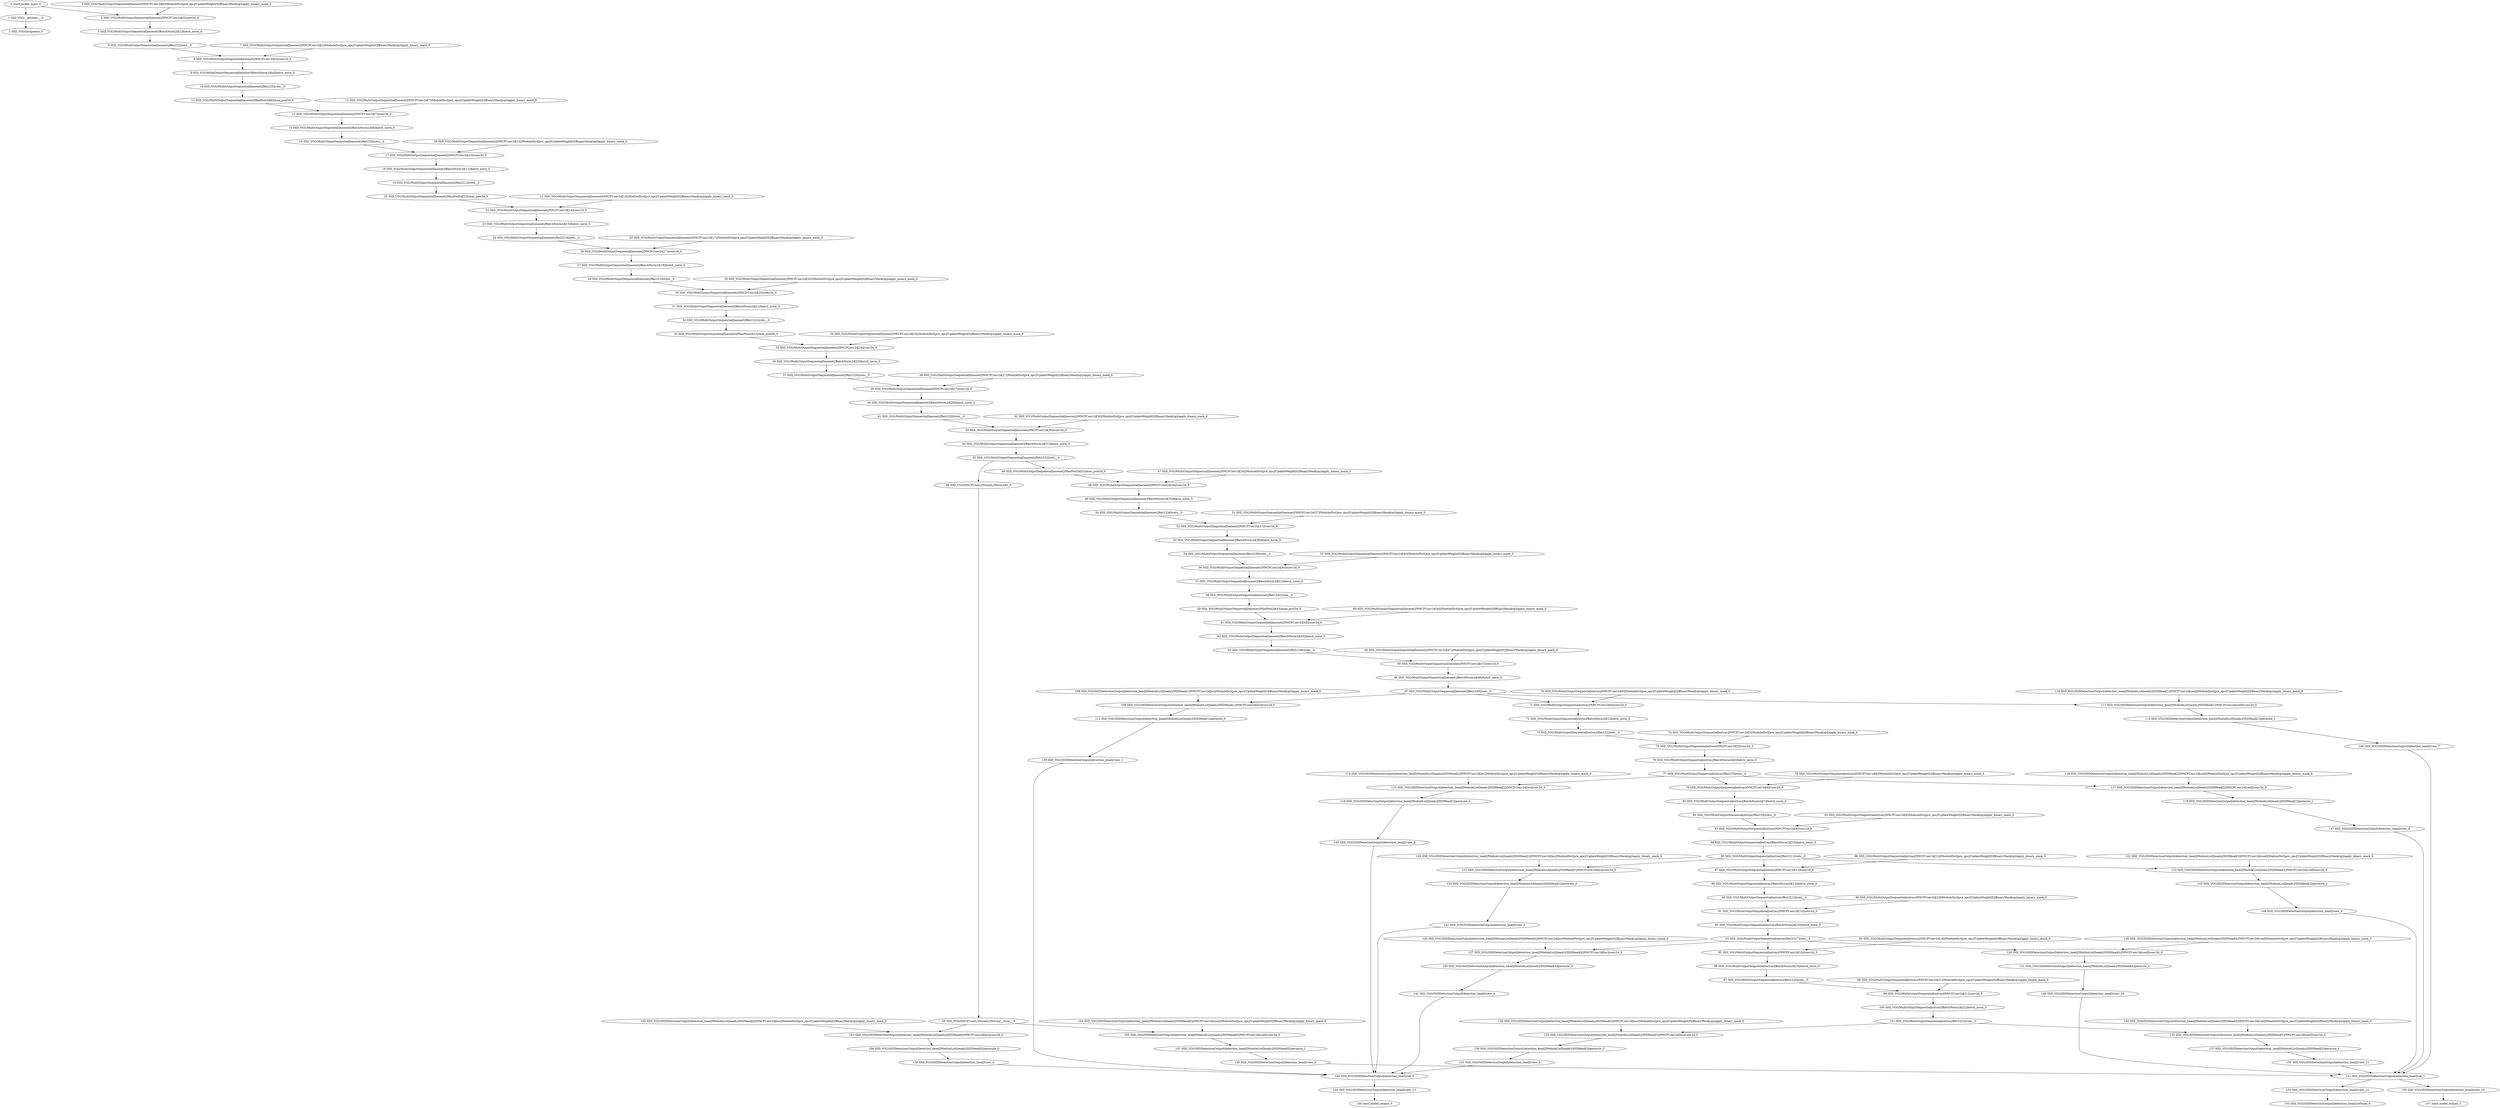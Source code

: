 strict digraph  {
"0 /nncf_model_input_0" [id=0, type=nncf_model_input];
"1 SSD_VGG/__getitem___0" [id=1, type=__getitem__];
"2 SSD_VGG/unsqueeze_0" [id=2, type=unsqueeze];
"3 SSD_VGG/MultiOutputSequential[basenet]/NNCFConv2d[0]/ModuleDict[pre_ops]/UpdateWeight[0]/BinaryMask[op]/apply_binary_mask_0" [id=3, type=apply_binary_mask];
"4 SSD_VGG/MultiOutputSequential[basenet]/NNCFConv2d[0]/conv2d_0" [id=4, type=conv2d];
"5 SSD_VGG/MultiOutputSequential[basenet]/BatchNorm2d[1]/batch_norm_0" [id=5, type=batch_norm];
"6 SSD_VGG/MultiOutputSequential[basenet]/ReLU[2]/relu__0" [id=6, type=relu_];
"7 SSD_VGG/MultiOutputSequential[basenet]/NNCFConv2d[3]/ModuleDict[pre_ops]/UpdateWeight[0]/BinaryMask[op]/apply_binary_mask_0" [id=7, type=apply_binary_mask];
"8 SSD_VGG/MultiOutputSequential[basenet]/NNCFConv2d[3]/conv2d_0" [id=8, type=conv2d];
"9 SSD_VGG/MultiOutputSequential[basenet]/BatchNorm2d[4]/batch_norm_0" [id=9, type=batch_norm];
"10 SSD_VGG/MultiOutputSequential[basenet]/ReLU[5]/relu__0" [id=10, type=relu_];
"11 SSD_VGG/MultiOutputSequential[basenet]/MaxPool2d[6]/max_pool2d_0" [id=11, type=max_pool2d];
"12 SSD_VGG/MultiOutputSequential[basenet]/NNCFConv2d[7]/ModuleDict[pre_ops]/UpdateWeight[0]/BinaryMask[op]/apply_binary_mask_0" [id=12, type=apply_binary_mask];
"13 SSD_VGG/MultiOutputSequential[basenet]/NNCFConv2d[7]/conv2d_0" [id=13, type=conv2d];
"14 SSD_VGG/MultiOutputSequential[basenet]/BatchNorm2d[8]/batch_norm_0" [id=14, type=batch_norm];
"15 SSD_VGG/MultiOutputSequential[basenet]/ReLU[9]/relu__0" [id=15, type=relu_];
"16 SSD_VGG/MultiOutputSequential[basenet]/NNCFConv2d[10]/ModuleDict[pre_ops]/UpdateWeight[0]/BinaryMask[op]/apply_binary_mask_0" [id=16, type=apply_binary_mask];
"17 SSD_VGG/MultiOutputSequential[basenet]/NNCFConv2d[10]/conv2d_0" [id=17, type=conv2d];
"18 SSD_VGG/MultiOutputSequential[basenet]/BatchNorm2d[11]/batch_norm_0" [id=18, type=batch_norm];
"19 SSD_VGG/MultiOutputSequential[basenet]/ReLU[12]/relu__0" [id=19, type=relu_];
"20 SSD_VGG/MultiOutputSequential[basenet]/MaxPool2d[13]/max_pool2d_0" [id=20, type=max_pool2d];
"21 SSD_VGG/MultiOutputSequential[basenet]/NNCFConv2d[14]/ModuleDict[pre_ops]/UpdateWeight[0]/BinaryMask[op]/apply_binary_mask_0" [id=21, type=apply_binary_mask];
"22 SSD_VGG/MultiOutputSequential[basenet]/NNCFConv2d[14]/conv2d_0" [id=22, type=conv2d];
"23 SSD_VGG/MultiOutputSequential[basenet]/BatchNorm2d[15]/batch_norm_0" [id=23, type=batch_norm];
"24 SSD_VGG/MultiOutputSequential[basenet]/ReLU[16]/relu__0" [id=24, type=relu_];
"25 SSD_VGG/MultiOutputSequential[basenet]/NNCFConv2d[17]/ModuleDict[pre_ops]/UpdateWeight[0]/BinaryMask[op]/apply_binary_mask_0" [id=25, type=apply_binary_mask];
"26 SSD_VGG/MultiOutputSequential[basenet]/NNCFConv2d[17]/conv2d_0" [id=26, type=conv2d];
"27 SSD_VGG/MultiOutputSequential[basenet]/BatchNorm2d[18]/batch_norm_0" [id=27, type=batch_norm];
"28 SSD_VGG/MultiOutputSequential[basenet]/ReLU[19]/relu__0" [id=28, type=relu_];
"29 SSD_VGG/MultiOutputSequential[basenet]/NNCFConv2d[20]/ModuleDict[pre_ops]/UpdateWeight[0]/BinaryMask[op]/apply_binary_mask_0" [id=29, type=apply_binary_mask];
"30 SSD_VGG/MultiOutputSequential[basenet]/NNCFConv2d[20]/conv2d_0" [id=30, type=conv2d];
"31 SSD_VGG/MultiOutputSequential[basenet]/BatchNorm2d[21]/batch_norm_0" [id=31, type=batch_norm];
"32 SSD_VGG/MultiOutputSequential[basenet]/ReLU[22]/relu__0" [id=32, type=relu_];
"33 SSD_VGG/MultiOutputSequential[basenet]/MaxPool2d[23]/max_pool2d_0" [id=33, type=max_pool2d];
"34 SSD_VGG/MultiOutputSequential[basenet]/NNCFConv2d[24]/ModuleDict[pre_ops]/UpdateWeight[0]/BinaryMask[op]/apply_binary_mask_0" [id=34, type=apply_binary_mask];
"35 SSD_VGG/MultiOutputSequential[basenet]/NNCFConv2d[24]/conv2d_0" [id=35, type=conv2d];
"36 SSD_VGG/MultiOutputSequential[basenet]/BatchNorm2d[25]/batch_norm_0" [id=36, type=batch_norm];
"37 SSD_VGG/MultiOutputSequential[basenet]/ReLU[26]/relu__0" [id=37, type=relu_];
"38 SSD_VGG/MultiOutputSequential[basenet]/NNCFConv2d[27]/ModuleDict[pre_ops]/UpdateWeight[0]/BinaryMask[op]/apply_binary_mask_0" [id=38, type=apply_binary_mask];
"39 SSD_VGG/MultiOutputSequential[basenet]/NNCFConv2d[27]/conv2d_0" [id=39, type=conv2d];
"40 SSD_VGG/MultiOutputSequential[basenet]/BatchNorm2d[28]/batch_norm_0" [id=40, type=batch_norm];
"41 SSD_VGG/MultiOutputSequential[basenet]/ReLU[29]/relu__0" [id=41, type=relu_];
"42 SSD_VGG/MultiOutputSequential[basenet]/NNCFConv2d[30]/ModuleDict[pre_ops]/UpdateWeight[0]/BinaryMask[op]/apply_binary_mask_0" [id=42, type=apply_binary_mask];
"43 SSD_VGG/MultiOutputSequential[basenet]/NNCFConv2d[30]/conv2d_0" [id=43, type=conv2d];
"44 SSD_VGG/MultiOutputSequential[basenet]/BatchNorm2d[31]/batch_norm_0" [id=44, type=batch_norm];
"45 SSD_VGG/MultiOutputSequential[basenet]/ReLU[32]/relu__0" [id=45, type=relu_];
"46 SSD_VGG/MultiOutputSequential[basenet]/MaxPool2d[33]/max_pool2d_0" [id=46, type=max_pool2d];
"47 SSD_VGG/MultiOutputSequential[basenet]/NNCFConv2d[34]/ModuleDict[pre_ops]/UpdateWeight[0]/BinaryMask[op]/apply_binary_mask_0" [id=47, type=apply_binary_mask];
"48 SSD_VGG/MultiOutputSequential[basenet]/NNCFConv2d[34]/conv2d_0" [id=48, type=conv2d];
"49 SSD_VGG/MultiOutputSequential[basenet]/BatchNorm2d[35]/batch_norm_0" [id=49, type=batch_norm];
"50 SSD_VGG/MultiOutputSequential[basenet]/ReLU[36]/relu__0" [id=50, type=relu_];
"51 SSD_VGG/MultiOutputSequential[basenet]/NNCFConv2d[37]/ModuleDict[pre_ops]/UpdateWeight[0]/BinaryMask[op]/apply_binary_mask_0" [id=51, type=apply_binary_mask];
"52 SSD_VGG/MultiOutputSequential[basenet]/NNCFConv2d[37]/conv2d_0" [id=52, type=conv2d];
"53 SSD_VGG/MultiOutputSequential[basenet]/BatchNorm2d[38]/batch_norm_0" [id=53, type=batch_norm];
"54 SSD_VGG/MultiOutputSequential[basenet]/ReLU[39]/relu__0" [id=54, type=relu_];
"55 SSD_VGG/MultiOutputSequential[basenet]/NNCFConv2d[40]/ModuleDict[pre_ops]/UpdateWeight[0]/BinaryMask[op]/apply_binary_mask_0" [id=55, type=apply_binary_mask];
"56 SSD_VGG/MultiOutputSequential[basenet]/NNCFConv2d[40]/conv2d_0" [id=56, type=conv2d];
"57 SSD_VGG/MultiOutputSequential[basenet]/BatchNorm2d[41]/batch_norm_0" [id=57, type=batch_norm];
"58 SSD_VGG/MultiOutputSequential[basenet]/ReLU[42]/relu__0" [id=58, type=relu_];
"59 SSD_VGG/MultiOutputSequential[basenet]/MaxPool2d[43]/max_pool2d_0" [id=59, type=max_pool2d];
"60 SSD_VGG/MultiOutputSequential[basenet]/NNCFConv2d[44]/ModuleDict[pre_ops]/UpdateWeight[0]/BinaryMask[op]/apply_binary_mask_0" [id=60, type=apply_binary_mask];
"61 SSD_VGG/MultiOutputSequential[basenet]/NNCFConv2d[44]/conv2d_0" [id=61, type=conv2d];
"62 SSD_VGG/MultiOutputSequential[basenet]/BatchNorm2d[45]/batch_norm_0" [id=62, type=batch_norm];
"63 SSD_VGG/MultiOutputSequential[basenet]/ReLU[46]/relu__0" [id=63, type=relu_];
"64 SSD_VGG/MultiOutputSequential[basenet]/NNCFConv2d[47]/ModuleDict[pre_ops]/UpdateWeight[0]/BinaryMask[op]/apply_binary_mask_0" [id=64, type=apply_binary_mask];
"65 SSD_VGG/MultiOutputSequential[basenet]/NNCFConv2d[47]/conv2d_0" [id=65, type=conv2d];
"66 SSD_VGG/MultiOutputSequential[basenet]/BatchNorm2d[48]/batch_norm_0" [id=66, type=batch_norm];
"67 SSD_VGG/MultiOutputSequential[basenet]/ReLU[49]/relu__0" [id=67, type=relu_];
"68 SSD_VGG/NNCFUserL2Norm[L2Norm]/div_0" [id=68, type=div];
"69 SSD_VGG/NNCFUserL2Norm[L2Norm]/__rmul___0" [id=69, type=__rmul__];
"70 SSD_VGG/MultiOutputSequential[extras]/NNCFConv2d[0]/ModuleDict[pre_ops]/UpdateWeight[0]/BinaryMask[op]/apply_binary_mask_0" [id=70, type=apply_binary_mask];
"71 SSD_VGG/MultiOutputSequential[extras]/NNCFConv2d[0]/conv2d_0" [id=71, type=conv2d];
"72 SSD_VGG/MultiOutputSequential[extras]/BatchNorm2d[1]/batch_norm_0" [id=72, type=batch_norm];
"73 SSD_VGG/MultiOutputSequential[extras]/ReLU[2]/relu__0" [id=73, type=relu_];
"74 SSD_VGG/MultiOutputSequential[extras]/NNCFConv2d[3]/ModuleDict[pre_ops]/UpdateWeight[0]/BinaryMask[op]/apply_binary_mask_0" [id=74, type=apply_binary_mask];
"75 SSD_VGG/MultiOutputSequential[extras]/NNCFConv2d[3]/conv2d_0" [id=75, type=conv2d];
"76 SSD_VGG/MultiOutputSequential[extras]/BatchNorm2d[4]/batch_norm_0" [id=76, type=batch_norm];
"77 SSD_VGG/MultiOutputSequential[extras]/ReLU[5]/relu__0" [id=77, type=relu_];
"78 SSD_VGG/MultiOutputSequential[extras]/NNCFConv2d[6]/ModuleDict[pre_ops]/UpdateWeight[0]/BinaryMask[op]/apply_binary_mask_0" [id=78, type=apply_binary_mask];
"79 SSD_VGG/MultiOutputSequential[extras]/NNCFConv2d[6]/conv2d_0" [id=79, type=conv2d];
"80 SSD_VGG/MultiOutputSequential[extras]/BatchNorm2d[7]/batch_norm_0" [id=80, type=batch_norm];
"81 SSD_VGG/MultiOutputSequential[extras]/ReLU[8]/relu__0" [id=81, type=relu_];
"82 SSD_VGG/MultiOutputSequential[extras]/NNCFConv2d[9]/ModuleDict[pre_ops]/UpdateWeight[0]/BinaryMask[op]/apply_binary_mask_0" [id=82, type=apply_binary_mask];
"83 SSD_VGG/MultiOutputSequential[extras]/NNCFConv2d[9]/conv2d_0" [id=83, type=conv2d];
"84 SSD_VGG/MultiOutputSequential[extras]/BatchNorm2d[10]/batch_norm_0" [id=84, type=batch_norm];
"85 SSD_VGG/MultiOutputSequential[extras]/ReLU[11]/relu__0" [id=85, type=relu_];
"86 SSD_VGG/MultiOutputSequential[extras]/NNCFConv2d[12]/ModuleDict[pre_ops]/UpdateWeight[0]/BinaryMask[op]/apply_binary_mask_0" [id=86, type=apply_binary_mask];
"87 SSD_VGG/MultiOutputSequential[extras]/NNCFConv2d[12]/conv2d_0" [id=87, type=conv2d];
"88 SSD_VGG/MultiOutputSequential[extras]/BatchNorm2d[13]/batch_norm_0" [id=88, type=batch_norm];
"89 SSD_VGG/MultiOutputSequential[extras]/ReLU[14]/relu__0" [id=89, type=relu_];
"90 SSD_VGG/MultiOutputSequential[extras]/NNCFConv2d[15]/ModuleDict[pre_ops]/UpdateWeight[0]/BinaryMask[op]/apply_binary_mask_0" [id=90, type=apply_binary_mask];
"91 SSD_VGG/MultiOutputSequential[extras]/NNCFConv2d[15]/conv2d_0" [id=91, type=conv2d];
"92 SSD_VGG/MultiOutputSequential[extras]/BatchNorm2d[16]/batch_norm_0" [id=92, type=batch_norm];
"93 SSD_VGG/MultiOutputSequential[extras]/ReLU[17]/relu__0" [id=93, type=relu_];
"94 SSD_VGG/MultiOutputSequential[extras]/NNCFConv2d[18]/ModuleDict[pre_ops]/UpdateWeight[0]/BinaryMask[op]/apply_binary_mask_0" [id=94, type=apply_binary_mask];
"95 SSD_VGG/MultiOutputSequential[extras]/NNCFConv2d[18]/conv2d_0" [id=95, type=conv2d];
"96 SSD_VGG/MultiOutputSequential[extras]/BatchNorm2d[19]/batch_norm_0" [id=96, type=batch_norm];
"97 SSD_VGG/MultiOutputSequential[extras]/ReLU[20]/relu__0" [id=97, type=relu_];
"98 SSD_VGG/MultiOutputSequential[extras]/NNCFConv2d[21]/ModuleDict[pre_ops]/UpdateWeight[0]/BinaryMask[op]/apply_binary_mask_0" [id=98, type=apply_binary_mask];
"99 SSD_VGG/MultiOutputSequential[extras]/NNCFConv2d[21]/conv2d_0" [id=99, type=conv2d];
"100 SSD_VGG/MultiOutputSequential[extras]/BatchNorm2d[22]/batch_norm_0" [id=100, type=batch_norm];
"101 SSD_VGG/MultiOutputSequential[extras]/ReLU[23]/relu__0" [id=101, type=relu_];
"102 SSD_VGG/SSDDetectionOutput[detection_head]/ModuleList[heads]/SSDHead[0]/NNCFConv2d[loc]/ModuleDict[pre_ops]/UpdateWeight[0]/BinaryMask[op]/apply_binary_mask_0" [id=102, type=apply_binary_mask];
"103 SSD_VGG/SSDDetectionOutput[detection_head]/ModuleList[heads]/SSDHead[0]/NNCFConv2d[loc]/conv2d_0" [id=103, type=conv2d];
"104 SSD_VGG/SSDDetectionOutput[detection_head]/ModuleList[heads]/SSDHead[0]/NNCFConv2d[conf]/ModuleDict[pre_ops]/UpdateWeight[0]/BinaryMask[op]/apply_binary_mask_0" [id=104, type=apply_binary_mask];
"105 SSD_VGG/SSDDetectionOutput[detection_head]/ModuleList[heads]/SSDHead[0]/NNCFConv2d[conf]/conv2d_0" [id=105, type=conv2d];
"106 SSD_VGG/SSDDetectionOutput[detection_head]/ModuleList[heads]/SSDHead[0]/permute_0" [id=106, type=permute];
"107 SSD_VGG/SSDDetectionOutput[detection_head]/ModuleList[heads]/SSDHead[0]/permute_1" [id=107, type=permute];
"108 SSD_VGG/SSDDetectionOutput[detection_head]/ModuleList[heads]/SSDHead[1]/NNCFConv2d[loc]/ModuleDict[pre_ops]/UpdateWeight[0]/BinaryMask[op]/apply_binary_mask_0" [id=108, type=apply_binary_mask];
"109 SSD_VGG/SSDDetectionOutput[detection_head]/ModuleList[heads]/SSDHead[1]/NNCFConv2d[loc]/conv2d_0" [id=109, type=conv2d];
"110 SSD_VGG/SSDDetectionOutput[detection_head]/ModuleList[heads]/SSDHead[1]/NNCFConv2d[conf]/ModuleDict[pre_ops]/UpdateWeight[0]/BinaryMask[op]/apply_binary_mask_0" [id=110, type=apply_binary_mask];
"111 SSD_VGG/SSDDetectionOutput[detection_head]/ModuleList[heads]/SSDHead[1]/NNCFConv2d[conf]/conv2d_0" [id=111, type=conv2d];
"112 SSD_VGG/SSDDetectionOutput[detection_head]/ModuleList[heads]/SSDHead[1]/permute_0" [id=112, type=permute];
"113 SSD_VGG/SSDDetectionOutput[detection_head]/ModuleList[heads]/SSDHead[1]/permute_1" [id=113, type=permute];
"114 SSD_VGG/SSDDetectionOutput[detection_head]/ModuleList[heads]/SSDHead[2]/NNCFConv2d[loc]/ModuleDict[pre_ops]/UpdateWeight[0]/BinaryMask[op]/apply_binary_mask_0" [id=114, type=apply_binary_mask];
"115 SSD_VGG/SSDDetectionOutput[detection_head]/ModuleList[heads]/SSDHead[2]/NNCFConv2d[loc]/conv2d_0" [id=115, type=conv2d];
"116 SSD_VGG/SSDDetectionOutput[detection_head]/ModuleList[heads]/SSDHead[2]/NNCFConv2d[conf]/ModuleDict[pre_ops]/UpdateWeight[0]/BinaryMask[op]/apply_binary_mask_0" [id=116, type=apply_binary_mask];
"117 SSD_VGG/SSDDetectionOutput[detection_head]/ModuleList[heads]/SSDHead[2]/NNCFConv2d[conf]/conv2d_0" [id=117, type=conv2d];
"118 SSD_VGG/SSDDetectionOutput[detection_head]/ModuleList[heads]/SSDHead[2]/permute_0" [id=118, type=permute];
"119 SSD_VGG/SSDDetectionOutput[detection_head]/ModuleList[heads]/SSDHead[2]/permute_1" [id=119, type=permute];
"120 SSD_VGG/SSDDetectionOutput[detection_head]/ModuleList[heads]/SSDHead[3]/NNCFConv2d[loc]/ModuleDict[pre_ops]/UpdateWeight[0]/BinaryMask[op]/apply_binary_mask_0" [id=120, type=apply_binary_mask];
"121 SSD_VGG/SSDDetectionOutput[detection_head]/ModuleList[heads]/SSDHead[3]/NNCFConv2d[loc]/conv2d_0" [id=121, type=conv2d];
"122 SSD_VGG/SSDDetectionOutput[detection_head]/ModuleList[heads]/SSDHead[3]/NNCFConv2d[conf]/ModuleDict[pre_ops]/UpdateWeight[0]/BinaryMask[op]/apply_binary_mask_0" [id=122, type=apply_binary_mask];
"123 SSD_VGG/SSDDetectionOutput[detection_head]/ModuleList[heads]/SSDHead[3]/NNCFConv2d[conf]/conv2d_0" [id=123, type=conv2d];
"124 SSD_VGG/SSDDetectionOutput[detection_head]/ModuleList[heads]/SSDHead[3]/permute_0" [id=124, type=permute];
"125 SSD_VGG/SSDDetectionOutput[detection_head]/ModuleList[heads]/SSDHead[3]/permute_1" [id=125, type=permute];
"126 SSD_VGG/SSDDetectionOutput[detection_head]/ModuleList[heads]/SSDHead[4]/NNCFConv2d[loc]/ModuleDict[pre_ops]/UpdateWeight[0]/BinaryMask[op]/apply_binary_mask_0" [id=126, type=apply_binary_mask];
"127 SSD_VGG/SSDDetectionOutput[detection_head]/ModuleList[heads]/SSDHead[4]/NNCFConv2d[loc]/conv2d_0" [id=127, type=conv2d];
"128 SSD_VGG/SSDDetectionOutput[detection_head]/ModuleList[heads]/SSDHead[4]/NNCFConv2d[conf]/ModuleDict[pre_ops]/UpdateWeight[0]/BinaryMask[op]/apply_binary_mask_0" [id=128, type=apply_binary_mask];
"129 SSD_VGG/SSDDetectionOutput[detection_head]/ModuleList[heads]/SSDHead[4]/NNCFConv2d[conf]/conv2d_0" [id=129, type=conv2d];
"130 SSD_VGG/SSDDetectionOutput[detection_head]/ModuleList[heads]/SSDHead[4]/permute_0" [id=130, type=permute];
"131 SSD_VGG/SSDDetectionOutput[detection_head]/ModuleList[heads]/SSDHead[4]/permute_1" [id=131, type=permute];
"132 SSD_VGG/SSDDetectionOutput[detection_head]/ModuleList[heads]/SSDHead[5]/NNCFConv2d[loc]/ModuleDict[pre_ops]/UpdateWeight[0]/BinaryMask[op]/apply_binary_mask_0" [id=132, type=apply_binary_mask];
"133 SSD_VGG/SSDDetectionOutput[detection_head]/ModuleList[heads]/SSDHead[5]/NNCFConv2d[loc]/conv2d_0" [id=133, type=conv2d];
"134 SSD_VGG/SSDDetectionOutput[detection_head]/ModuleList[heads]/SSDHead[5]/NNCFConv2d[conf]/ModuleDict[pre_ops]/UpdateWeight[0]/BinaryMask[op]/apply_binary_mask_0" [id=134, type=apply_binary_mask];
"135 SSD_VGG/SSDDetectionOutput[detection_head]/ModuleList[heads]/SSDHead[5]/NNCFConv2d[conf]/conv2d_0" [id=135, type=conv2d];
"136 SSD_VGG/SSDDetectionOutput[detection_head]/ModuleList[heads]/SSDHead[5]/permute_0" [id=136, type=permute];
"137 SSD_VGG/SSDDetectionOutput[detection_head]/ModuleList[heads]/SSDHead[5]/permute_1" [id=137, type=permute];
"138 SSD_VGG/SSDDetectionOutput[detection_head]/view_0" [id=138, type=view];
"139 SSD_VGG/SSDDetectionOutput[detection_head]/view_1" [id=139, type=view];
"140 SSD_VGG/SSDDetectionOutput[detection_head]/view_2" [id=140, type=view];
"141 SSD_VGG/SSDDetectionOutput[detection_head]/view_3" [id=141, type=view];
"142 SSD_VGG/SSDDetectionOutput[detection_head]/view_4" [id=142, type=view];
"143 SSD_VGG/SSDDetectionOutput[detection_head]/view_5" [id=143, type=view];
"144 SSD_VGG/SSDDetectionOutput[detection_head]/cat_0" [id=144, type=cat];
"145 SSD_VGG/SSDDetectionOutput[detection_head]/view_6" [id=145, type=view];
"146 SSD_VGG/SSDDetectionOutput[detection_head]/view_7" [id=146, type=view];
"147 SSD_VGG/SSDDetectionOutput[detection_head]/view_8" [id=147, type=view];
"148 SSD_VGG/SSDDetectionOutput[detection_head]/view_9" [id=148, type=view];
"149 SSD_VGG/SSDDetectionOutput[detection_head]/view_10" [id=149, type=view];
"150 SSD_VGG/SSDDetectionOutput[detection_head]/view_11" [id=150, type=view];
"151 SSD_VGG/SSDDetectionOutput[detection_head]/cat_1" [id=151, type=cat];
"152 SSD_VGG/SSDDetectionOutput[detection_head]/view_12" [id=152, type=view];
"153 SSD_VGG/SSDDetectionOutput[detection_head]/softmax_0" [id=153, type=softmax];
"154 SSD_VGG/SSDDetectionOutput[detection_head]/view_13" [id=154, type=view];
"155 SSD_VGG/SSDDetectionOutput[detection_head]/view_14" [id=155, type=view];
"156 /nncf_model_output_0" [id=156, type=nncf_model_output];
"157 /nncf_model_output_1" [id=157, type=nncf_model_output];
"0 /nncf_model_input_0" -> "1 SSD_VGG/__getitem___0";
"0 /nncf_model_input_0" -> "4 SSD_VGG/MultiOutputSequential[basenet]/NNCFConv2d[0]/conv2d_0";
"1 SSD_VGG/__getitem___0" -> "2 SSD_VGG/unsqueeze_0";
"3 SSD_VGG/MultiOutputSequential[basenet]/NNCFConv2d[0]/ModuleDict[pre_ops]/UpdateWeight[0]/BinaryMask[op]/apply_binary_mask_0" -> "4 SSD_VGG/MultiOutputSequential[basenet]/NNCFConv2d[0]/conv2d_0";
"4 SSD_VGG/MultiOutputSequential[basenet]/NNCFConv2d[0]/conv2d_0" -> "5 SSD_VGG/MultiOutputSequential[basenet]/BatchNorm2d[1]/batch_norm_0";
"5 SSD_VGG/MultiOutputSequential[basenet]/BatchNorm2d[1]/batch_norm_0" -> "6 SSD_VGG/MultiOutputSequential[basenet]/ReLU[2]/relu__0";
"6 SSD_VGG/MultiOutputSequential[basenet]/ReLU[2]/relu__0" -> "8 SSD_VGG/MultiOutputSequential[basenet]/NNCFConv2d[3]/conv2d_0";
"7 SSD_VGG/MultiOutputSequential[basenet]/NNCFConv2d[3]/ModuleDict[pre_ops]/UpdateWeight[0]/BinaryMask[op]/apply_binary_mask_0" -> "8 SSD_VGG/MultiOutputSequential[basenet]/NNCFConv2d[3]/conv2d_0";
"8 SSD_VGG/MultiOutputSequential[basenet]/NNCFConv2d[3]/conv2d_0" -> "9 SSD_VGG/MultiOutputSequential[basenet]/BatchNorm2d[4]/batch_norm_0";
"9 SSD_VGG/MultiOutputSequential[basenet]/BatchNorm2d[4]/batch_norm_0" -> "10 SSD_VGG/MultiOutputSequential[basenet]/ReLU[5]/relu__0";
"10 SSD_VGG/MultiOutputSequential[basenet]/ReLU[5]/relu__0" -> "11 SSD_VGG/MultiOutputSequential[basenet]/MaxPool2d[6]/max_pool2d_0";
"11 SSD_VGG/MultiOutputSequential[basenet]/MaxPool2d[6]/max_pool2d_0" -> "13 SSD_VGG/MultiOutputSequential[basenet]/NNCFConv2d[7]/conv2d_0";
"12 SSD_VGG/MultiOutputSequential[basenet]/NNCFConv2d[7]/ModuleDict[pre_ops]/UpdateWeight[0]/BinaryMask[op]/apply_binary_mask_0" -> "13 SSD_VGG/MultiOutputSequential[basenet]/NNCFConv2d[7]/conv2d_0";
"13 SSD_VGG/MultiOutputSequential[basenet]/NNCFConv2d[7]/conv2d_0" -> "14 SSD_VGG/MultiOutputSequential[basenet]/BatchNorm2d[8]/batch_norm_0";
"14 SSD_VGG/MultiOutputSequential[basenet]/BatchNorm2d[8]/batch_norm_0" -> "15 SSD_VGG/MultiOutputSequential[basenet]/ReLU[9]/relu__0";
"15 SSD_VGG/MultiOutputSequential[basenet]/ReLU[9]/relu__0" -> "17 SSD_VGG/MultiOutputSequential[basenet]/NNCFConv2d[10]/conv2d_0";
"16 SSD_VGG/MultiOutputSequential[basenet]/NNCFConv2d[10]/ModuleDict[pre_ops]/UpdateWeight[0]/BinaryMask[op]/apply_binary_mask_0" -> "17 SSD_VGG/MultiOutputSequential[basenet]/NNCFConv2d[10]/conv2d_0";
"17 SSD_VGG/MultiOutputSequential[basenet]/NNCFConv2d[10]/conv2d_0" -> "18 SSD_VGG/MultiOutputSequential[basenet]/BatchNorm2d[11]/batch_norm_0";
"18 SSD_VGG/MultiOutputSequential[basenet]/BatchNorm2d[11]/batch_norm_0" -> "19 SSD_VGG/MultiOutputSequential[basenet]/ReLU[12]/relu__0";
"19 SSD_VGG/MultiOutputSequential[basenet]/ReLU[12]/relu__0" -> "20 SSD_VGG/MultiOutputSequential[basenet]/MaxPool2d[13]/max_pool2d_0";
"20 SSD_VGG/MultiOutputSequential[basenet]/MaxPool2d[13]/max_pool2d_0" -> "22 SSD_VGG/MultiOutputSequential[basenet]/NNCFConv2d[14]/conv2d_0";
"21 SSD_VGG/MultiOutputSequential[basenet]/NNCFConv2d[14]/ModuleDict[pre_ops]/UpdateWeight[0]/BinaryMask[op]/apply_binary_mask_0" -> "22 SSD_VGG/MultiOutputSequential[basenet]/NNCFConv2d[14]/conv2d_0";
"22 SSD_VGG/MultiOutputSequential[basenet]/NNCFConv2d[14]/conv2d_0" -> "23 SSD_VGG/MultiOutputSequential[basenet]/BatchNorm2d[15]/batch_norm_0";
"23 SSD_VGG/MultiOutputSequential[basenet]/BatchNorm2d[15]/batch_norm_0" -> "24 SSD_VGG/MultiOutputSequential[basenet]/ReLU[16]/relu__0";
"24 SSD_VGG/MultiOutputSequential[basenet]/ReLU[16]/relu__0" -> "26 SSD_VGG/MultiOutputSequential[basenet]/NNCFConv2d[17]/conv2d_0";
"25 SSD_VGG/MultiOutputSequential[basenet]/NNCFConv2d[17]/ModuleDict[pre_ops]/UpdateWeight[0]/BinaryMask[op]/apply_binary_mask_0" -> "26 SSD_VGG/MultiOutputSequential[basenet]/NNCFConv2d[17]/conv2d_0";
"26 SSD_VGG/MultiOutputSequential[basenet]/NNCFConv2d[17]/conv2d_0" -> "27 SSD_VGG/MultiOutputSequential[basenet]/BatchNorm2d[18]/batch_norm_0";
"27 SSD_VGG/MultiOutputSequential[basenet]/BatchNorm2d[18]/batch_norm_0" -> "28 SSD_VGG/MultiOutputSequential[basenet]/ReLU[19]/relu__0";
"28 SSD_VGG/MultiOutputSequential[basenet]/ReLU[19]/relu__0" -> "30 SSD_VGG/MultiOutputSequential[basenet]/NNCFConv2d[20]/conv2d_0";
"29 SSD_VGG/MultiOutputSequential[basenet]/NNCFConv2d[20]/ModuleDict[pre_ops]/UpdateWeight[0]/BinaryMask[op]/apply_binary_mask_0" -> "30 SSD_VGG/MultiOutputSequential[basenet]/NNCFConv2d[20]/conv2d_0";
"30 SSD_VGG/MultiOutputSequential[basenet]/NNCFConv2d[20]/conv2d_0" -> "31 SSD_VGG/MultiOutputSequential[basenet]/BatchNorm2d[21]/batch_norm_0";
"31 SSD_VGG/MultiOutputSequential[basenet]/BatchNorm2d[21]/batch_norm_0" -> "32 SSD_VGG/MultiOutputSequential[basenet]/ReLU[22]/relu__0";
"32 SSD_VGG/MultiOutputSequential[basenet]/ReLU[22]/relu__0" -> "33 SSD_VGG/MultiOutputSequential[basenet]/MaxPool2d[23]/max_pool2d_0";
"33 SSD_VGG/MultiOutputSequential[basenet]/MaxPool2d[23]/max_pool2d_0" -> "35 SSD_VGG/MultiOutputSequential[basenet]/NNCFConv2d[24]/conv2d_0";
"34 SSD_VGG/MultiOutputSequential[basenet]/NNCFConv2d[24]/ModuleDict[pre_ops]/UpdateWeight[0]/BinaryMask[op]/apply_binary_mask_0" -> "35 SSD_VGG/MultiOutputSequential[basenet]/NNCFConv2d[24]/conv2d_0";
"35 SSD_VGG/MultiOutputSequential[basenet]/NNCFConv2d[24]/conv2d_0" -> "36 SSD_VGG/MultiOutputSequential[basenet]/BatchNorm2d[25]/batch_norm_0";
"36 SSD_VGG/MultiOutputSequential[basenet]/BatchNorm2d[25]/batch_norm_0" -> "37 SSD_VGG/MultiOutputSequential[basenet]/ReLU[26]/relu__0";
"37 SSD_VGG/MultiOutputSequential[basenet]/ReLU[26]/relu__0" -> "39 SSD_VGG/MultiOutputSequential[basenet]/NNCFConv2d[27]/conv2d_0";
"38 SSD_VGG/MultiOutputSequential[basenet]/NNCFConv2d[27]/ModuleDict[pre_ops]/UpdateWeight[0]/BinaryMask[op]/apply_binary_mask_0" -> "39 SSD_VGG/MultiOutputSequential[basenet]/NNCFConv2d[27]/conv2d_0";
"39 SSD_VGG/MultiOutputSequential[basenet]/NNCFConv2d[27]/conv2d_0" -> "40 SSD_VGG/MultiOutputSequential[basenet]/BatchNorm2d[28]/batch_norm_0";
"40 SSD_VGG/MultiOutputSequential[basenet]/BatchNorm2d[28]/batch_norm_0" -> "41 SSD_VGG/MultiOutputSequential[basenet]/ReLU[29]/relu__0";
"41 SSD_VGG/MultiOutputSequential[basenet]/ReLU[29]/relu__0" -> "43 SSD_VGG/MultiOutputSequential[basenet]/NNCFConv2d[30]/conv2d_0";
"42 SSD_VGG/MultiOutputSequential[basenet]/NNCFConv2d[30]/ModuleDict[pre_ops]/UpdateWeight[0]/BinaryMask[op]/apply_binary_mask_0" -> "43 SSD_VGG/MultiOutputSequential[basenet]/NNCFConv2d[30]/conv2d_0";
"43 SSD_VGG/MultiOutputSequential[basenet]/NNCFConv2d[30]/conv2d_0" -> "44 SSD_VGG/MultiOutputSequential[basenet]/BatchNorm2d[31]/batch_norm_0";
"44 SSD_VGG/MultiOutputSequential[basenet]/BatchNorm2d[31]/batch_norm_0" -> "45 SSD_VGG/MultiOutputSequential[basenet]/ReLU[32]/relu__0";
"45 SSD_VGG/MultiOutputSequential[basenet]/ReLU[32]/relu__0" -> "46 SSD_VGG/MultiOutputSequential[basenet]/MaxPool2d[33]/max_pool2d_0";
"45 SSD_VGG/MultiOutputSequential[basenet]/ReLU[32]/relu__0" -> "68 SSD_VGG/NNCFUserL2Norm[L2Norm]/div_0";
"46 SSD_VGG/MultiOutputSequential[basenet]/MaxPool2d[33]/max_pool2d_0" -> "48 SSD_VGG/MultiOutputSequential[basenet]/NNCFConv2d[34]/conv2d_0";
"47 SSD_VGG/MultiOutputSequential[basenet]/NNCFConv2d[34]/ModuleDict[pre_ops]/UpdateWeight[0]/BinaryMask[op]/apply_binary_mask_0" -> "48 SSD_VGG/MultiOutputSequential[basenet]/NNCFConv2d[34]/conv2d_0";
"48 SSD_VGG/MultiOutputSequential[basenet]/NNCFConv2d[34]/conv2d_0" -> "49 SSD_VGG/MultiOutputSequential[basenet]/BatchNorm2d[35]/batch_norm_0";
"49 SSD_VGG/MultiOutputSequential[basenet]/BatchNorm2d[35]/batch_norm_0" -> "50 SSD_VGG/MultiOutputSequential[basenet]/ReLU[36]/relu__0";
"50 SSD_VGG/MultiOutputSequential[basenet]/ReLU[36]/relu__0" -> "52 SSD_VGG/MultiOutputSequential[basenet]/NNCFConv2d[37]/conv2d_0";
"51 SSD_VGG/MultiOutputSequential[basenet]/NNCFConv2d[37]/ModuleDict[pre_ops]/UpdateWeight[0]/BinaryMask[op]/apply_binary_mask_0" -> "52 SSD_VGG/MultiOutputSequential[basenet]/NNCFConv2d[37]/conv2d_0";
"52 SSD_VGG/MultiOutputSequential[basenet]/NNCFConv2d[37]/conv2d_0" -> "53 SSD_VGG/MultiOutputSequential[basenet]/BatchNorm2d[38]/batch_norm_0";
"53 SSD_VGG/MultiOutputSequential[basenet]/BatchNorm2d[38]/batch_norm_0" -> "54 SSD_VGG/MultiOutputSequential[basenet]/ReLU[39]/relu__0";
"54 SSD_VGG/MultiOutputSequential[basenet]/ReLU[39]/relu__0" -> "56 SSD_VGG/MultiOutputSequential[basenet]/NNCFConv2d[40]/conv2d_0";
"55 SSD_VGG/MultiOutputSequential[basenet]/NNCFConv2d[40]/ModuleDict[pre_ops]/UpdateWeight[0]/BinaryMask[op]/apply_binary_mask_0" -> "56 SSD_VGG/MultiOutputSequential[basenet]/NNCFConv2d[40]/conv2d_0";
"56 SSD_VGG/MultiOutputSequential[basenet]/NNCFConv2d[40]/conv2d_0" -> "57 SSD_VGG/MultiOutputSequential[basenet]/BatchNorm2d[41]/batch_norm_0";
"57 SSD_VGG/MultiOutputSequential[basenet]/BatchNorm2d[41]/batch_norm_0" -> "58 SSD_VGG/MultiOutputSequential[basenet]/ReLU[42]/relu__0";
"58 SSD_VGG/MultiOutputSequential[basenet]/ReLU[42]/relu__0" -> "59 SSD_VGG/MultiOutputSequential[basenet]/MaxPool2d[43]/max_pool2d_0";
"59 SSD_VGG/MultiOutputSequential[basenet]/MaxPool2d[43]/max_pool2d_0" -> "61 SSD_VGG/MultiOutputSequential[basenet]/NNCFConv2d[44]/conv2d_0";
"60 SSD_VGG/MultiOutputSequential[basenet]/NNCFConv2d[44]/ModuleDict[pre_ops]/UpdateWeight[0]/BinaryMask[op]/apply_binary_mask_0" -> "61 SSD_VGG/MultiOutputSequential[basenet]/NNCFConv2d[44]/conv2d_0";
"61 SSD_VGG/MultiOutputSequential[basenet]/NNCFConv2d[44]/conv2d_0" -> "62 SSD_VGG/MultiOutputSequential[basenet]/BatchNorm2d[45]/batch_norm_0";
"62 SSD_VGG/MultiOutputSequential[basenet]/BatchNorm2d[45]/batch_norm_0" -> "63 SSD_VGG/MultiOutputSequential[basenet]/ReLU[46]/relu__0";
"63 SSD_VGG/MultiOutputSequential[basenet]/ReLU[46]/relu__0" -> "65 SSD_VGG/MultiOutputSequential[basenet]/NNCFConv2d[47]/conv2d_0";
"64 SSD_VGG/MultiOutputSequential[basenet]/NNCFConv2d[47]/ModuleDict[pre_ops]/UpdateWeight[0]/BinaryMask[op]/apply_binary_mask_0" -> "65 SSD_VGG/MultiOutputSequential[basenet]/NNCFConv2d[47]/conv2d_0";
"65 SSD_VGG/MultiOutputSequential[basenet]/NNCFConv2d[47]/conv2d_0" -> "66 SSD_VGG/MultiOutputSequential[basenet]/BatchNorm2d[48]/batch_norm_0";
"66 SSD_VGG/MultiOutputSequential[basenet]/BatchNorm2d[48]/batch_norm_0" -> "67 SSD_VGG/MultiOutputSequential[basenet]/ReLU[49]/relu__0";
"67 SSD_VGG/MultiOutputSequential[basenet]/ReLU[49]/relu__0" -> "71 SSD_VGG/MultiOutputSequential[extras]/NNCFConv2d[0]/conv2d_0";
"68 SSD_VGG/NNCFUserL2Norm[L2Norm]/div_0" -> "69 SSD_VGG/NNCFUserL2Norm[L2Norm]/__rmul___0";
"70 SSD_VGG/MultiOutputSequential[extras]/NNCFConv2d[0]/ModuleDict[pre_ops]/UpdateWeight[0]/BinaryMask[op]/apply_binary_mask_0" -> "71 SSD_VGG/MultiOutputSequential[extras]/NNCFConv2d[0]/conv2d_0";
"71 SSD_VGG/MultiOutputSequential[extras]/NNCFConv2d[0]/conv2d_0" -> "72 SSD_VGG/MultiOutputSequential[extras]/BatchNorm2d[1]/batch_norm_0";
"72 SSD_VGG/MultiOutputSequential[extras]/BatchNorm2d[1]/batch_norm_0" -> "73 SSD_VGG/MultiOutputSequential[extras]/ReLU[2]/relu__0";
"73 SSD_VGG/MultiOutputSequential[extras]/ReLU[2]/relu__0" -> "75 SSD_VGG/MultiOutputSequential[extras]/NNCFConv2d[3]/conv2d_0";
"74 SSD_VGG/MultiOutputSequential[extras]/NNCFConv2d[3]/ModuleDict[pre_ops]/UpdateWeight[0]/BinaryMask[op]/apply_binary_mask_0" -> "75 SSD_VGG/MultiOutputSequential[extras]/NNCFConv2d[3]/conv2d_0";
"75 SSD_VGG/MultiOutputSequential[extras]/NNCFConv2d[3]/conv2d_0" -> "76 SSD_VGG/MultiOutputSequential[extras]/BatchNorm2d[4]/batch_norm_0";
"76 SSD_VGG/MultiOutputSequential[extras]/BatchNorm2d[4]/batch_norm_0" -> "77 SSD_VGG/MultiOutputSequential[extras]/ReLU[5]/relu__0";
"77 SSD_VGG/MultiOutputSequential[extras]/ReLU[5]/relu__0" -> "79 SSD_VGG/MultiOutputSequential[extras]/NNCFConv2d[6]/conv2d_0";
"78 SSD_VGG/MultiOutputSequential[extras]/NNCFConv2d[6]/ModuleDict[pre_ops]/UpdateWeight[0]/BinaryMask[op]/apply_binary_mask_0" -> "79 SSD_VGG/MultiOutputSequential[extras]/NNCFConv2d[6]/conv2d_0";
"79 SSD_VGG/MultiOutputSequential[extras]/NNCFConv2d[6]/conv2d_0" -> "80 SSD_VGG/MultiOutputSequential[extras]/BatchNorm2d[7]/batch_norm_0";
"80 SSD_VGG/MultiOutputSequential[extras]/BatchNorm2d[7]/batch_norm_0" -> "81 SSD_VGG/MultiOutputSequential[extras]/ReLU[8]/relu__0";
"81 SSD_VGG/MultiOutputSequential[extras]/ReLU[8]/relu__0" -> "83 SSD_VGG/MultiOutputSequential[extras]/NNCFConv2d[9]/conv2d_0";
"82 SSD_VGG/MultiOutputSequential[extras]/NNCFConv2d[9]/ModuleDict[pre_ops]/UpdateWeight[0]/BinaryMask[op]/apply_binary_mask_0" -> "83 SSD_VGG/MultiOutputSequential[extras]/NNCFConv2d[9]/conv2d_0";
"83 SSD_VGG/MultiOutputSequential[extras]/NNCFConv2d[9]/conv2d_0" -> "84 SSD_VGG/MultiOutputSequential[extras]/BatchNorm2d[10]/batch_norm_0";
"84 SSD_VGG/MultiOutputSequential[extras]/BatchNorm2d[10]/batch_norm_0" -> "85 SSD_VGG/MultiOutputSequential[extras]/ReLU[11]/relu__0";
"85 SSD_VGG/MultiOutputSequential[extras]/ReLU[11]/relu__0" -> "87 SSD_VGG/MultiOutputSequential[extras]/NNCFConv2d[12]/conv2d_0";
"86 SSD_VGG/MultiOutputSequential[extras]/NNCFConv2d[12]/ModuleDict[pre_ops]/UpdateWeight[0]/BinaryMask[op]/apply_binary_mask_0" -> "87 SSD_VGG/MultiOutputSequential[extras]/NNCFConv2d[12]/conv2d_0";
"87 SSD_VGG/MultiOutputSequential[extras]/NNCFConv2d[12]/conv2d_0" -> "88 SSD_VGG/MultiOutputSequential[extras]/BatchNorm2d[13]/batch_norm_0";
"88 SSD_VGG/MultiOutputSequential[extras]/BatchNorm2d[13]/batch_norm_0" -> "89 SSD_VGG/MultiOutputSequential[extras]/ReLU[14]/relu__0";
"89 SSD_VGG/MultiOutputSequential[extras]/ReLU[14]/relu__0" -> "91 SSD_VGG/MultiOutputSequential[extras]/NNCFConv2d[15]/conv2d_0";
"90 SSD_VGG/MultiOutputSequential[extras]/NNCFConv2d[15]/ModuleDict[pre_ops]/UpdateWeight[0]/BinaryMask[op]/apply_binary_mask_0" -> "91 SSD_VGG/MultiOutputSequential[extras]/NNCFConv2d[15]/conv2d_0";
"91 SSD_VGG/MultiOutputSequential[extras]/NNCFConv2d[15]/conv2d_0" -> "92 SSD_VGG/MultiOutputSequential[extras]/BatchNorm2d[16]/batch_norm_0";
"92 SSD_VGG/MultiOutputSequential[extras]/BatchNorm2d[16]/batch_norm_0" -> "93 SSD_VGG/MultiOutputSequential[extras]/ReLU[17]/relu__0";
"93 SSD_VGG/MultiOutputSequential[extras]/ReLU[17]/relu__0" -> "95 SSD_VGG/MultiOutputSequential[extras]/NNCFConv2d[18]/conv2d_0";
"94 SSD_VGG/MultiOutputSequential[extras]/NNCFConv2d[18]/ModuleDict[pre_ops]/UpdateWeight[0]/BinaryMask[op]/apply_binary_mask_0" -> "95 SSD_VGG/MultiOutputSequential[extras]/NNCFConv2d[18]/conv2d_0";
"95 SSD_VGG/MultiOutputSequential[extras]/NNCFConv2d[18]/conv2d_0" -> "96 SSD_VGG/MultiOutputSequential[extras]/BatchNorm2d[19]/batch_norm_0";
"96 SSD_VGG/MultiOutputSequential[extras]/BatchNorm2d[19]/batch_norm_0" -> "97 SSD_VGG/MultiOutputSequential[extras]/ReLU[20]/relu__0";
"97 SSD_VGG/MultiOutputSequential[extras]/ReLU[20]/relu__0" -> "99 SSD_VGG/MultiOutputSequential[extras]/NNCFConv2d[21]/conv2d_0";
"98 SSD_VGG/MultiOutputSequential[extras]/NNCFConv2d[21]/ModuleDict[pre_ops]/UpdateWeight[0]/BinaryMask[op]/apply_binary_mask_0" -> "99 SSD_VGG/MultiOutputSequential[extras]/NNCFConv2d[21]/conv2d_0";
"67 SSD_VGG/MultiOutputSequential[basenet]/ReLU[49]/relu__0" -> "109 SSD_VGG/SSDDetectionOutput[detection_head]/ModuleList[heads]/SSDHead[1]/NNCFConv2d[loc]/conv2d_0";
"67 SSD_VGG/MultiOutputSequential[basenet]/ReLU[49]/relu__0" -> "111 SSD_VGG/SSDDetectionOutput[detection_head]/ModuleList[heads]/SSDHead[1]/NNCFConv2d[conf]/conv2d_0";
"69 SSD_VGG/NNCFUserL2Norm[L2Norm]/__rmul___0" -> "103 SSD_VGG/SSDDetectionOutput[detection_head]/ModuleList[heads]/SSDHead[0]/NNCFConv2d[loc]/conv2d_0";
"69 SSD_VGG/NNCFUserL2Norm[L2Norm]/__rmul___0" -> "105 SSD_VGG/SSDDetectionOutput[detection_head]/ModuleList[heads]/SSDHead[0]/NNCFConv2d[conf]/conv2d_0";
"77 SSD_VGG/MultiOutputSequential[extras]/ReLU[5]/relu__0" -> "115 SSD_VGG/SSDDetectionOutput[detection_head]/ModuleList[heads]/SSDHead[2]/NNCFConv2d[loc]/conv2d_0";
"77 SSD_VGG/MultiOutputSequential[extras]/ReLU[5]/relu__0" -> "117 SSD_VGG/SSDDetectionOutput[detection_head]/ModuleList[heads]/SSDHead[2]/NNCFConv2d[conf]/conv2d_0";
"85 SSD_VGG/MultiOutputSequential[extras]/ReLU[11]/relu__0" -> "121 SSD_VGG/SSDDetectionOutput[detection_head]/ModuleList[heads]/SSDHead[3]/NNCFConv2d[loc]/conv2d_0";
"85 SSD_VGG/MultiOutputSequential[extras]/ReLU[11]/relu__0" -> "123 SSD_VGG/SSDDetectionOutput[detection_head]/ModuleList[heads]/SSDHead[3]/NNCFConv2d[conf]/conv2d_0";
"93 SSD_VGG/MultiOutputSequential[extras]/ReLU[17]/relu__0" -> "127 SSD_VGG/SSDDetectionOutput[detection_head]/ModuleList[heads]/SSDHead[4]/NNCFConv2d[loc]/conv2d_0";
"93 SSD_VGG/MultiOutputSequential[extras]/ReLU[17]/relu__0" -> "129 SSD_VGG/SSDDetectionOutput[detection_head]/ModuleList[heads]/SSDHead[4]/NNCFConv2d[conf]/conv2d_0";
"99 SSD_VGG/MultiOutputSequential[extras]/NNCFConv2d[21]/conv2d_0" -> "100 SSD_VGG/MultiOutputSequential[extras]/BatchNorm2d[22]/batch_norm_0";
"100 SSD_VGG/MultiOutputSequential[extras]/BatchNorm2d[22]/batch_norm_0" -> "101 SSD_VGG/MultiOutputSequential[extras]/ReLU[23]/relu__0";
"101 SSD_VGG/MultiOutputSequential[extras]/ReLU[23]/relu__0" -> "133 SSD_VGG/SSDDetectionOutput[detection_head]/ModuleList[heads]/SSDHead[5]/NNCFConv2d[loc]/conv2d_0";
"101 SSD_VGG/MultiOutputSequential[extras]/ReLU[23]/relu__0" -> "135 SSD_VGG/SSDDetectionOutput[detection_head]/ModuleList[heads]/SSDHead[5]/NNCFConv2d[conf]/conv2d_0";
"102 SSD_VGG/SSDDetectionOutput[detection_head]/ModuleList[heads]/SSDHead[0]/NNCFConv2d[loc]/ModuleDict[pre_ops]/UpdateWeight[0]/BinaryMask[op]/apply_binary_mask_0" -> "103 SSD_VGG/SSDDetectionOutput[detection_head]/ModuleList[heads]/SSDHead[0]/NNCFConv2d[loc]/conv2d_0";
"103 SSD_VGG/SSDDetectionOutput[detection_head]/ModuleList[heads]/SSDHead[0]/NNCFConv2d[loc]/conv2d_0" -> "106 SSD_VGG/SSDDetectionOutput[detection_head]/ModuleList[heads]/SSDHead[0]/permute_0";
"104 SSD_VGG/SSDDetectionOutput[detection_head]/ModuleList[heads]/SSDHead[0]/NNCFConv2d[conf]/ModuleDict[pre_ops]/UpdateWeight[0]/BinaryMask[op]/apply_binary_mask_0" -> "105 SSD_VGG/SSDDetectionOutput[detection_head]/ModuleList[heads]/SSDHead[0]/NNCFConv2d[conf]/conv2d_0";
"105 SSD_VGG/SSDDetectionOutput[detection_head]/ModuleList[heads]/SSDHead[0]/NNCFConv2d[conf]/conv2d_0" -> "107 SSD_VGG/SSDDetectionOutput[detection_head]/ModuleList[heads]/SSDHead[0]/permute_1";
"106 SSD_VGG/SSDDetectionOutput[detection_head]/ModuleList[heads]/SSDHead[0]/permute_0" -> "138 SSD_VGG/SSDDetectionOutput[detection_head]/view_0";
"107 SSD_VGG/SSDDetectionOutput[detection_head]/ModuleList[heads]/SSDHead[0]/permute_1" -> "145 SSD_VGG/SSDDetectionOutput[detection_head]/view_6";
"108 SSD_VGG/SSDDetectionOutput[detection_head]/ModuleList[heads]/SSDHead[1]/NNCFConv2d[loc]/ModuleDict[pre_ops]/UpdateWeight[0]/BinaryMask[op]/apply_binary_mask_0" -> "109 SSD_VGG/SSDDetectionOutput[detection_head]/ModuleList[heads]/SSDHead[1]/NNCFConv2d[loc]/conv2d_0";
"109 SSD_VGG/SSDDetectionOutput[detection_head]/ModuleList[heads]/SSDHead[1]/NNCFConv2d[loc]/conv2d_0" -> "112 SSD_VGG/SSDDetectionOutput[detection_head]/ModuleList[heads]/SSDHead[1]/permute_0";
"110 SSD_VGG/SSDDetectionOutput[detection_head]/ModuleList[heads]/SSDHead[1]/NNCFConv2d[conf]/ModuleDict[pre_ops]/UpdateWeight[0]/BinaryMask[op]/apply_binary_mask_0" -> "111 SSD_VGG/SSDDetectionOutput[detection_head]/ModuleList[heads]/SSDHead[1]/NNCFConv2d[conf]/conv2d_0";
"111 SSD_VGG/SSDDetectionOutput[detection_head]/ModuleList[heads]/SSDHead[1]/NNCFConv2d[conf]/conv2d_0" -> "113 SSD_VGG/SSDDetectionOutput[detection_head]/ModuleList[heads]/SSDHead[1]/permute_1";
"112 SSD_VGG/SSDDetectionOutput[detection_head]/ModuleList[heads]/SSDHead[1]/permute_0" -> "139 SSD_VGG/SSDDetectionOutput[detection_head]/view_1";
"113 SSD_VGG/SSDDetectionOutput[detection_head]/ModuleList[heads]/SSDHead[1]/permute_1" -> "146 SSD_VGG/SSDDetectionOutput[detection_head]/view_7";
"114 SSD_VGG/SSDDetectionOutput[detection_head]/ModuleList[heads]/SSDHead[2]/NNCFConv2d[loc]/ModuleDict[pre_ops]/UpdateWeight[0]/BinaryMask[op]/apply_binary_mask_0" -> "115 SSD_VGG/SSDDetectionOutput[detection_head]/ModuleList[heads]/SSDHead[2]/NNCFConv2d[loc]/conv2d_0";
"115 SSD_VGG/SSDDetectionOutput[detection_head]/ModuleList[heads]/SSDHead[2]/NNCFConv2d[loc]/conv2d_0" -> "118 SSD_VGG/SSDDetectionOutput[detection_head]/ModuleList[heads]/SSDHead[2]/permute_0";
"116 SSD_VGG/SSDDetectionOutput[detection_head]/ModuleList[heads]/SSDHead[2]/NNCFConv2d[conf]/ModuleDict[pre_ops]/UpdateWeight[0]/BinaryMask[op]/apply_binary_mask_0" -> "117 SSD_VGG/SSDDetectionOutput[detection_head]/ModuleList[heads]/SSDHead[2]/NNCFConv2d[conf]/conv2d_0";
"117 SSD_VGG/SSDDetectionOutput[detection_head]/ModuleList[heads]/SSDHead[2]/NNCFConv2d[conf]/conv2d_0" -> "119 SSD_VGG/SSDDetectionOutput[detection_head]/ModuleList[heads]/SSDHead[2]/permute_1";
"118 SSD_VGG/SSDDetectionOutput[detection_head]/ModuleList[heads]/SSDHead[2]/permute_0" -> "140 SSD_VGG/SSDDetectionOutput[detection_head]/view_2";
"119 SSD_VGG/SSDDetectionOutput[detection_head]/ModuleList[heads]/SSDHead[2]/permute_1" -> "147 SSD_VGG/SSDDetectionOutput[detection_head]/view_8";
"120 SSD_VGG/SSDDetectionOutput[detection_head]/ModuleList[heads]/SSDHead[3]/NNCFConv2d[loc]/ModuleDict[pre_ops]/UpdateWeight[0]/BinaryMask[op]/apply_binary_mask_0" -> "121 SSD_VGG/SSDDetectionOutput[detection_head]/ModuleList[heads]/SSDHead[3]/NNCFConv2d[loc]/conv2d_0";
"121 SSD_VGG/SSDDetectionOutput[detection_head]/ModuleList[heads]/SSDHead[3]/NNCFConv2d[loc]/conv2d_0" -> "124 SSD_VGG/SSDDetectionOutput[detection_head]/ModuleList[heads]/SSDHead[3]/permute_0";
"122 SSD_VGG/SSDDetectionOutput[detection_head]/ModuleList[heads]/SSDHead[3]/NNCFConv2d[conf]/ModuleDict[pre_ops]/UpdateWeight[0]/BinaryMask[op]/apply_binary_mask_0" -> "123 SSD_VGG/SSDDetectionOutput[detection_head]/ModuleList[heads]/SSDHead[3]/NNCFConv2d[conf]/conv2d_0";
"123 SSD_VGG/SSDDetectionOutput[detection_head]/ModuleList[heads]/SSDHead[3]/NNCFConv2d[conf]/conv2d_0" -> "125 SSD_VGG/SSDDetectionOutput[detection_head]/ModuleList[heads]/SSDHead[3]/permute_1";
"124 SSD_VGG/SSDDetectionOutput[detection_head]/ModuleList[heads]/SSDHead[3]/permute_0" -> "141 SSD_VGG/SSDDetectionOutput[detection_head]/view_3";
"125 SSD_VGG/SSDDetectionOutput[detection_head]/ModuleList[heads]/SSDHead[3]/permute_1" -> "148 SSD_VGG/SSDDetectionOutput[detection_head]/view_9";
"126 SSD_VGG/SSDDetectionOutput[detection_head]/ModuleList[heads]/SSDHead[4]/NNCFConv2d[loc]/ModuleDict[pre_ops]/UpdateWeight[0]/BinaryMask[op]/apply_binary_mask_0" -> "127 SSD_VGG/SSDDetectionOutput[detection_head]/ModuleList[heads]/SSDHead[4]/NNCFConv2d[loc]/conv2d_0";
"127 SSD_VGG/SSDDetectionOutput[detection_head]/ModuleList[heads]/SSDHead[4]/NNCFConv2d[loc]/conv2d_0" -> "130 SSD_VGG/SSDDetectionOutput[detection_head]/ModuleList[heads]/SSDHead[4]/permute_0";
"128 SSD_VGG/SSDDetectionOutput[detection_head]/ModuleList[heads]/SSDHead[4]/NNCFConv2d[conf]/ModuleDict[pre_ops]/UpdateWeight[0]/BinaryMask[op]/apply_binary_mask_0" -> "129 SSD_VGG/SSDDetectionOutput[detection_head]/ModuleList[heads]/SSDHead[4]/NNCFConv2d[conf]/conv2d_0";
"129 SSD_VGG/SSDDetectionOutput[detection_head]/ModuleList[heads]/SSDHead[4]/NNCFConv2d[conf]/conv2d_0" -> "131 SSD_VGG/SSDDetectionOutput[detection_head]/ModuleList[heads]/SSDHead[4]/permute_1";
"130 SSD_VGG/SSDDetectionOutput[detection_head]/ModuleList[heads]/SSDHead[4]/permute_0" -> "142 SSD_VGG/SSDDetectionOutput[detection_head]/view_4";
"131 SSD_VGG/SSDDetectionOutput[detection_head]/ModuleList[heads]/SSDHead[4]/permute_1" -> "149 SSD_VGG/SSDDetectionOutput[detection_head]/view_10";
"132 SSD_VGG/SSDDetectionOutput[detection_head]/ModuleList[heads]/SSDHead[5]/NNCFConv2d[loc]/ModuleDict[pre_ops]/UpdateWeight[0]/BinaryMask[op]/apply_binary_mask_0" -> "133 SSD_VGG/SSDDetectionOutput[detection_head]/ModuleList[heads]/SSDHead[5]/NNCFConv2d[loc]/conv2d_0";
"133 SSD_VGG/SSDDetectionOutput[detection_head]/ModuleList[heads]/SSDHead[5]/NNCFConv2d[loc]/conv2d_0" -> "136 SSD_VGG/SSDDetectionOutput[detection_head]/ModuleList[heads]/SSDHead[5]/permute_0";
"134 SSD_VGG/SSDDetectionOutput[detection_head]/ModuleList[heads]/SSDHead[5]/NNCFConv2d[conf]/ModuleDict[pre_ops]/UpdateWeight[0]/BinaryMask[op]/apply_binary_mask_0" -> "135 SSD_VGG/SSDDetectionOutput[detection_head]/ModuleList[heads]/SSDHead[5]/NNCFConv2d[conf]/conv2d_0";
"135 SSD_VGG/SSDDetectionOutput[detection_head]/ModuleList[heads]/SSDHead[5]/NNCFConv2d[conf]/conv2d_0" -> "137 SSD_VGG/SSDDetectionOutput[detection_head]/ModuleList[heads]/SSDHead[5]/permute_1";
"136 SSD_VGG/SSDDetectionOutput[detection_head]/ModuleList[heads]/SSDHead[5]/permute_0" -> "143 SSD_VGG/SSDDetectionOutput[detection_head]/view_5";
"137 SSD_VGG/SSDDetectionOutput[detection_head]/ModuleList[heads]/SSDHead[5]/permute_1" -> "150 SSD_VGG/SSDDetectionOutput[detection_head]/view_11";
"138 SSD_VGG/SSDDetectionOutput[detection_head]/view_0" -> "144 SSD_VGG/SSDDetectionOutput[detection_head]/cat_0";
"139 SSD_VGG/SSDDetectionOutput[detection_head]/view_1" -> "144 SSD_VGG/SSDDetectionOutput[detection_head]/cat_0";
"140 SSD_VGG/SSDDetectionOutput[detection_head]/view_2" -> "144 SSD_VGG/SSDDetectionOutput[detection_head]/cat_0";
"141 SSD_VGG/SSDDetectionOutput[detection_head]/view_3" -> "144 SSD_VGG/SSDDetectionOutput[detection_head]/cat_0";
"142 SSD_VGG/SSDDetectionOutput[detection_head]/view_4" -> "144 SSD_VGG/SSDDetectionOutput[detection_head]/cat_0";
"143 SSD_VGG/SSDDetectionOutput[detection_head]/view_5" -> "144 SSD_VGG/SSDDetectionOutput[detection_head]/cat_0";
"144 SSD_VGG/SSDDetectionOutput[detection_head]/cat_0" -> "154 SSD_VGG/SSDDetectionOutput[detection_head]/view_13";
"145 SSD_VGG/SSDDetectionOutput[detection_head]/view_6" -> "151 SSD_VGG/SSDDetectionOutput[detection_head]/cat_1";
"146 SSD_VGG/SSDDetectionOutput[detection_head]/view_7" -> "151 SSD_VGG/SSDDetectionOutput[detection_head]/cat_1";
"147 SSD_VGG/SSDDetectionOutput[detection_head]/view_8" -> "151 SSD_VGG/SSDDetectionOutput[detection_head]/cat_1";
"148 SSD_VGG/SSDDetectionOutput[detection_head]/view_9" -> "151 SSD_VGG/SSDDetectionOutput[detection_head]/cat_1";
"149 SSD_VGG/SSDDetectionOutput[detection_head]/view_10" -> "151 SSD_VGG/SSDDetectionOutput[detection_head]/cat_1";
"150 SSD_VGG/SSDDetectionOutput[detection_head]/view_11" -> "151 SSD_VGG/SSDDetectionOutput[detection_head]/cat_1";
"151 SSD_VGG/SSDDetectionOutput[detection_head]/cat_1" -> "152 SSD_VGG/SSDDetectionOutput[detection_head]/view_12";
"151 SSD_VGG/SSDDetectionOutput[detection_head]/cat_1" -> "155 SSD_VGG/SSDDetectionOutput[detection_head]/view_14";
"152 SSD_VGG/SSDDetectionOutput[detection_head]/view_12" -> "153 SSD_VGG/SSDDetectionOutput[detection_head]/softmax_0";
"154 SSD_VGG/SSDDetectionOutput[detection_head]/view_13" -> "156 /nncf_model_output_0";
"155 SSD_VGG/SSDDetectionOutput[detection_head]/view_14" -> "157 /nncf_model_output_1";
}
